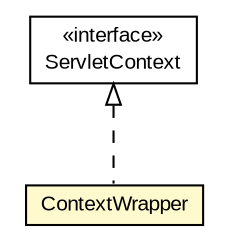 #!/usr/local/bin/dot
#
# Class diagram 
# Generated by UMLGraph version R5_6-24-gf6e263 (http://www.umlgraph.org/)
#

digraph G {
	edge [fontname="arial",fontsize=10,labelfontname="arial",labelfontsize=10];
	node [fontname="arial",fontsize=10,shape=plaintext];
	nodesep=0.25;
	ranksep=0.5;
	// org.gservlet.ContextWrapper
	c788 [label=<<table title="org.gservlet.ContextWrapper" border="0" cellborder="1" cellspacing="0" cellpadding="2" port="p" bgcolor="lemonChiffon" href="./ContextWrapper.html">
		<tr><td><table border="0" cellspacing="0" cellpadding="1">
<tr><td align="center" balign="center"> ContextWrapper </td></tr>
		</table></td></tr>
		</table>>, URL="./ContextWrapper.html", fontname="arial", fontcolor="black", fontsize=10.0];
	//org.gservlet.ContextWrapper implements javax.servlet.ServletContext
	c815:p -> c788:p [dir=back,arrowtail=empty,style=dashed];
	// javax.servlet.ServletContext
	c815 [label=<<table title="javax.servlet.ServletContext" border="0" cellborder="1" cellspacing="0" cellpadding="2" port="p" href="https://docs.oracle.com/javaee/7/api/javax/servlet/ServletContext.html">
		<tr><td><table border="0" cellspacing="0" cellpadding="1">
<tr><td align="center" balign="center"> &#171;interface&#187; </td></tr>
<tr><td align="center" balign="center"> ServletContext </td></tr>
		</table></td></tr>
		</table>>, URL="https://docs.oracle.com/javaee/7/api/javax/servlet/ServletContext.html", fontname="arial", fontcolor="black", fontsize=10.0];
}

